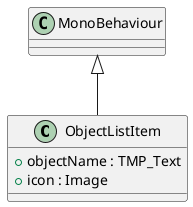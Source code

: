 @startuml
class ObjectListItem {
    + objectName : TMP_Text
    + icon : Image
}
MonoBehaviour <|-- ObjectListItem
@enduml
